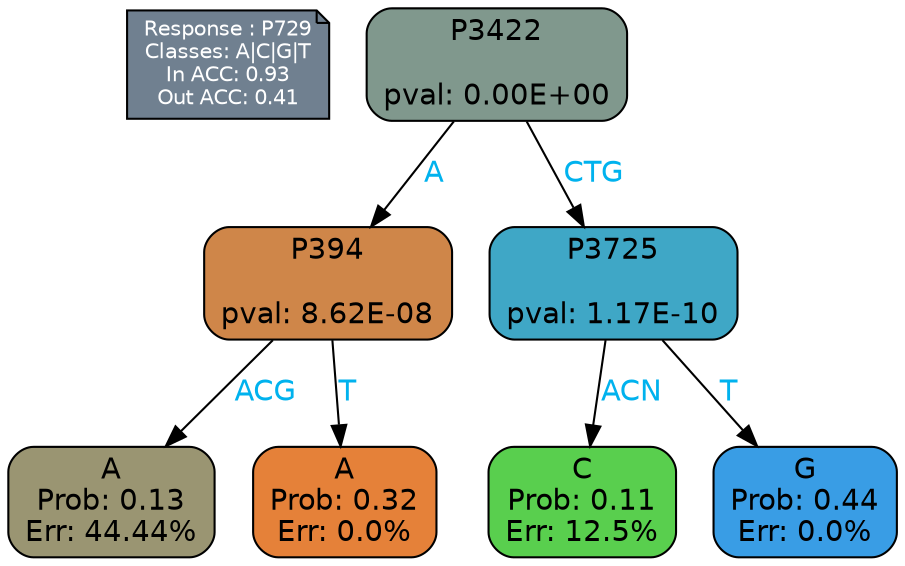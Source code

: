 digraph Tree {
node [shape=box, style="filled, rounded", color="black", fontname=helvetica] ;
graph [ranksep=equally, splines=polylines, bgcolor=transparent, dpi=600] ;
edge [fontname=helvetica] ;
LEGEND [label="Response : P729
Classes: A|C|G|T
In ACC: 0.93
Out ACC: 0.41
",shape=note,align=left,style=filled,fillcolor="slategray",fontcolor="white",fontsize=10];1 [label="P3422

pval: 0.00E+00", fillcolor="#80988d"] ;
2 [label="P394

pval: 8.62E-08", fillcolor="#cf8649"] ;
3 [label="A
Prob: 0.13
Err: 44.44%", fillcolor="#9a9572"] ;
4 [label="A
Prob: 0.32
Err: 0.0%", fillcolor="#e58139"] ;
5 [label="P3725

pval: 1.17E-10", fillcolor="#3fa7c6"] ;
6 [label="C
Prob: 0.11
Err: 12.5%", fillcolor="#59cf4e"] ;
7 [label="G
Prob: 0.44
Err: 0.0%", fillcolor="#399de5"] ;
1 -> 2 [label="A",fontcolor=deepskyblue2] ;
1 -> 5 [label="CTG",fontcolor=deepskyblue2] ;
2 -> 3 [label="ACG",fontcolor=deepskyblue2] ;
2 -> 4 [label="T",fontcolor=deepskyblue2] ;
5 -> 6 [label="ACN",fontcolor=deepskyblue2] ;
5 -> 7 [label="T",fontcolor=deepskyblue2] ;
{rank = same; 3;4;6;7;}{rank = same; LEGEND;1;}}